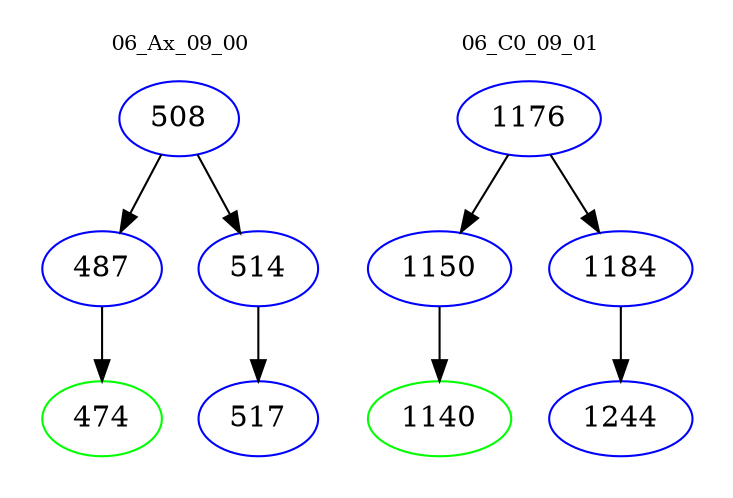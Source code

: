 digraph{
subgraph cluster_0 {
color = white
label = "06_Ax_09_00";
fontsize=10;
T0_508 [label="508", color="blue"]
T0_508 -> T0_487 [color="black"]
T0_487 [label="487", color="blue"]
T0_487 -> T0_474 [color="black"]
T0_474 [label="474", color="green"]
T0_508 -> T0_514 [color="black"]
T0_514 [label="514", color="blue"]
T0_514 -> T0_517 [color="black"]
T0_517 [label="517", color="blue"]
}
subgraph cluster_1 {
color = white
label = "06_C0_09_01";
fontsize=10;
T1_1176 [label="1176", color="blue"]
T1_1176 -> T1_1150 [color="black"]
T1_1150 [label="1150", color="blue"]
T1_1150 -> T1_1140 [color="black"]
T1_1140 [label="1140", color="green"]
T1_1176 -> T1_1184 [color="black"]
T1_1184 [label="1184", color="blue"]
T1_1184 -> T1_1244 [color="black"]
T1_1244 [label="1244", color="blue"]
}
}
